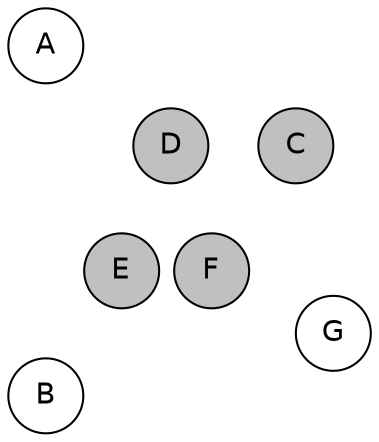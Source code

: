 
graph {

layout = circo;
mindist = .1

node [shape = circle, fontname = Helvetica, margin = 0, style = filled]
edge [style=invis]

subgraph 1 {
	E -- F -- F# -- G -- G# -- A -- A# -- B -- C -- C# -- D -- D# -- E
}

C [fillcolor = gray];
C# [fillcolor = white];
D [fillcolor = gray];
D# [fillcolor = white];
E [fillcolor = gray];
F [fillcolor = gray];
F# [fillcolor = white];
G [fillcolor = white];
G# [fillcolor = cadetblue1];
A [fillcolor = white];
A# [fillcolor = gray];
B [fillcolor = white];
}
